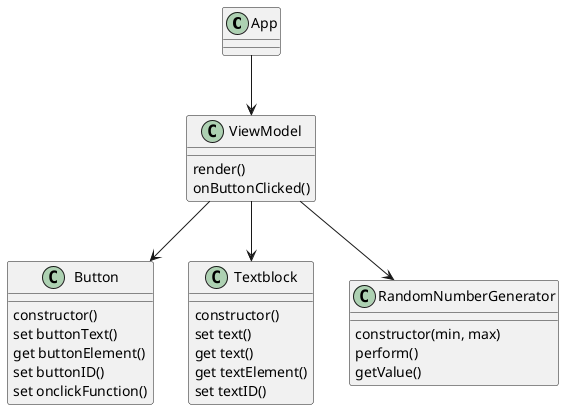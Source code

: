 @startuml dice3

class App
class ViewModel{
  render()
  onButtonClicked()
}
class Button{
  constructor()
  set buttonText()
  get buttonElement()
  set buttonID()
  set onclickFunction()
}
class Textblock{
  constructor()
  set text()
  get text()
  get textElement()
  set textID()
}
class RandomNumberGenerator{
  constructor(min, max)
  perform()
  getValue()
}

App --> ViewModel
ViewModel --> Button
ViewModel --> Textblock
ViewModel --> RandomNumberGenerator

@enduml